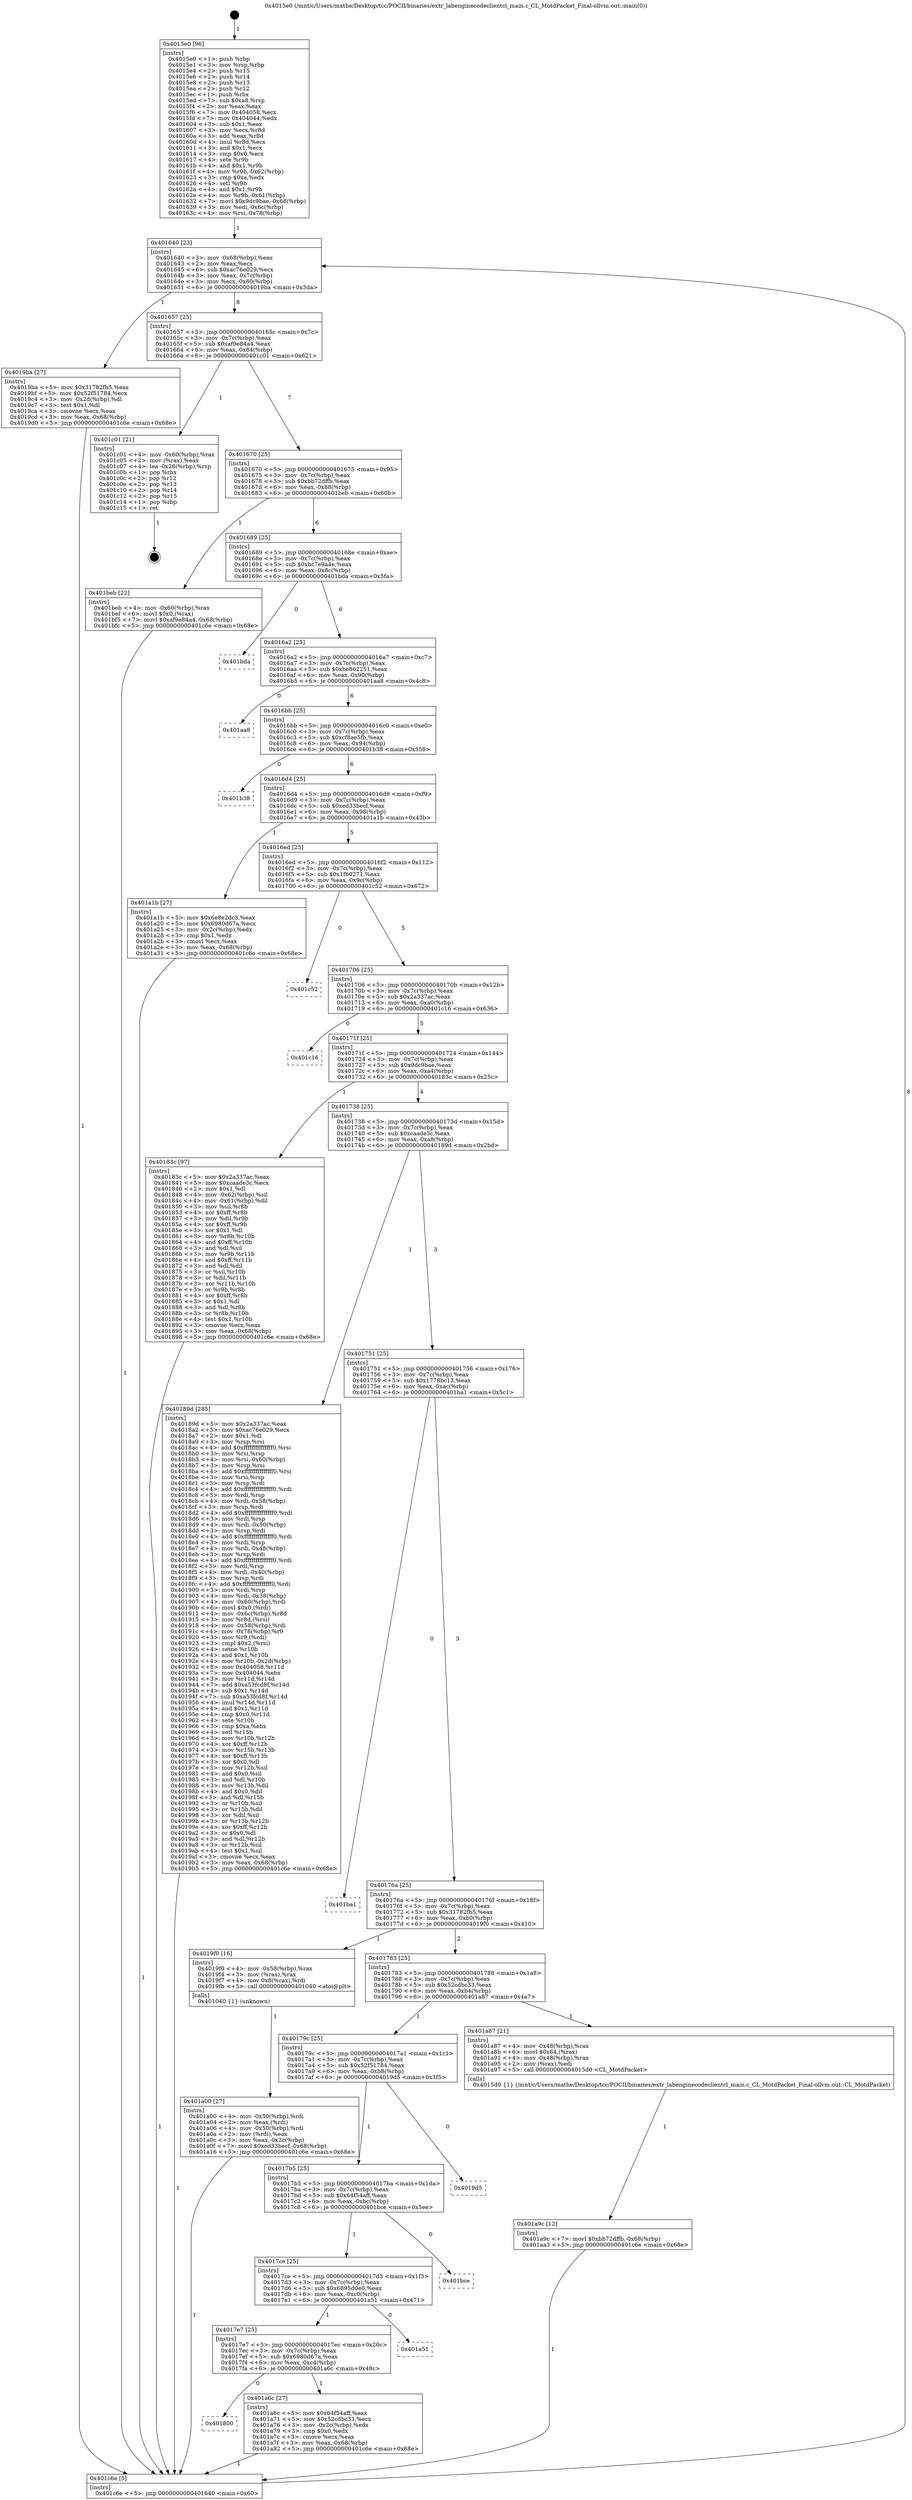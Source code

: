 digraph "0x4015e0" {
  label = "0x4015e0 (/mnt/c/Users/mathe/Desktop/tcc/POCII/binaries/extr_labenginecodeclientcl_main.c_CL_MotdPacket_Final-ollvm.out::main(0))"
  labelloc = "t"
  node[shape=record]

  Entry [label="",width=0.3,height=0.3,shape=circle,fillcolor=black,style=filled]
  "0x401640" [label="{
     0x401640 [23]\l
     | [instrs]\l
     &nbsp;&nbsp;0x401640 \<+3\>: mov -0x68(%rbp),%eax\l
     &nbsp;&nbsp;0x401643 \<+2\>: mov %eax,%ecx\l
     &nbsp;&nbsp;0x401645 \<+6\>: sub $0xac76e029,%ecx\l
     &nbsp;&nbsp;0x40164b \<+3\>: mov %eax,-0x7c(%rbp)\l
     &nbsp;&nbsp;0x40164e \<+3\>: mov %ecx,-0x80(%rbp)\l
     &nbsp;&nbsp;0x401651 \<+6\>: je 00000000004019ba \<main+0x3da\>\l
  }"]
  "0x4019ba" [label="{
     0x4019ba [27]\l
     | [instrs]\l
     &nbsp;&nbsp;0x4019ba \<+5\>: mov $0x31782fb5,%eax\l
     &nbsp;&nbsp;0x4019bf \<+5\>: mov $0x52f51784,%ecx\l
     &nbsp;&nbsp;0x4019c4 \<+3\>: mov -0x2d(%rbp),%dl\l
     &nbsp;&nbsp;0x4019c7 \<+3\>: test $0x1,%dl\l
     &nbsp;&nbsp;0x4019ca \<+3\>: cmovne %ecx,%eax\l
     &nbsp;&nbsp;0x4019cd \<+3\>: mov %eax,-0x68(%rbp)\l
     &nbsp;&nbsp;0x4019d0 \<+5\>: jmp 0000000000401c6e \<main+0x68e\>\l
  }"]
  "0x401657" [label="{
     0x401657 [25]\l
     | [instrs]\l
     &nbsp;&nbsp;0x401657 \<+5\>: jmp 000000000040165c \<main+0x7c\>\l
     &nbsp;&nbsp;0x40165c \<+3\>: mov -0x7c(%rbp),%eax\l
     &nbsp;&nbsp;0x40165f \<+5\>: sub $0xaf9e84a4,%eax\l
     &nbsp;&nbsp;0x401664 \<+6\>: mov %eax,-0x84(%rbp)\l
     &nbsp;&nbsp;0x40166a \<+6\>: je 0000000000401c01 \<main+0x621\>\l
  }"]
  Exit [label="",width=0.3,height=0.3,shape=circle,fillcolor=black,style=filled,peripheries=2]
  "0x401c01" [label="{
     0x401c01 [21]\l
     | [instrs]\l
     &nbsp;&nbsp;0x401c01 \<+4\>: mov -0x60(%rbp),%rax\l
     &nbsp;&nbsp;0x401c05 \<+2\>: mov (%rax),%eax\l
     &nbsp;&nbsp;0x401c07 \<+4\>: lea -0x28(%rbp),%rsp\l
     &nbsp;&nbsp;0x401c0b \<+1\>: pop %rbx\l
     &nbsp;&nbsp;0x401c0c \<+2\>: pop %r12\l
     &nbsp;&nbsp;0x401c0e \<+2\>: pop %r13\l
     &nbsp;&nbsp;0x401c10 \<+2\>: pop %r14\l
     &nbsp;&nbsp;0x401c12 \<+2\>: pop %r15\l
     &nbsp;&nbsp;0x401c14 \<+1\>: pop %rbp\l
     &nbsp;&nbsp;0x401c15 \<+1\>: ret\l
  }"]
  "0x401670" [label="{
     0x401670 [25]\l
     | [instrs]\l
     &nbsp;&nbsp;0x401670 \<+5\>: jmp 0000000000401675 \<main+0x95\>\l
     &nbsp;&nbsp;0x401675 \<+3\>: mov -0x7c(%rbp),%eax\l
     &nbsp;&nbsp;0x401678 \<+5\>: sub $0xbb72dffb,%eax\l
     &nbsp;&nbsp;0x40167d \<+6\>: mov %eax,-0x88(%rbp)\l
     &nbsp;&nbsp;0x401683 \<+6\>: je 0000000000401beb \<main+0x60b\>\l
  }"]
  "0x401a9c" [label="{
     0x401a9c [12]\l
     | [instrs]\l
     &nbsp;&nbsp;0x401a9c \<+7\>: movl $0xbb72dffb,-0x68(%rbp)\l
     &nbsp;&nbsp;0x401aa3 \<+5\>: jmp 0000000000401c6e \<main+0x68e\>\l
  }"]
  "0x401beb" [label="{
     0x401beb [22]\l
     | [instrs]\l
     &nbsp;&nbsp;0x401beb \<+4\>: mov -0x60(%rbp),%rax\l
     &nbsp;&nbsp;0x401bef \<+6\>: movl $0x0,(%rax)\l
     &nbsp;&nbsp;0x401bf5 \<+7\>: movl $0xaf9e84a4,-0x68(%rbp)\l
     &nbsp;&nbsp;0x401bfc \<+5\>: jmp 0000000000401c6e \<main+0x68e\>\l
  }"]
  "0x401689" [label="{
     0x401689 [25]\l
     | [instrs]\l
     &nbsp;&nbsp;0x401689 \<+5\>: jmp 000000000040168e \<main+0xae\>\l
     &nbsp;&nbsp;0x40168e \<+3\>: mov -0x7c(%rbp),%eax\l
     &nbsp;&nbsp;0x401691 \<+5\>: sub $0xbc7e9a4e,%eax\l
     &nbsp;&nbsp;0x401696 \<+6\>: mov %eax,-0x8c(%rbp)\l
     &nbsp;&nbsp;0x40169c \<+6\>: je 0000000000401bda \<main+0x5fa\>\l
  }"]
  "0x401800" [label="{
     0x401800\l
  }", style=dashed]
  "0x401bda" [label="{
     0x401bda\l
  }", style=dashed]
  "0x4016a2" [label="{
     0x4016a2 [25]\l
     | [instrs]\l
     &nbsp;&nbsp;0x4016a2 \<+5\>: jmp 00000000004016a7 \<main+0xc7\>\l
     &nbsp;&nbsp;0x4016a7 \<+3\>: mov -0x7c(%rbp),%eax\l
     &nbsp;&nbsp;0x4016aa \<+5\>: sub $0xbe862251,%eax\l
     &nbsp;&nbsp;0x4016af \<+6\>: mov %eax,-0x90(%rbp)\l
     &nbsp;&nbsp;0x4016b5 \<+6\>: je 0000000000401aa8 \<main+0x4c8\>\l
  }"]
  "0x401a6c" [label="{
     0x401a6c [27]\l
     | [instrs]\l
     &nbsp;&nbsp;0x401a6c \<+5\>: mov $0x64f54aff,%eax\l
     &nbsp;&nbsp;0x401a71 \<+5\>: mov $0x52cdbc33,%ecx\l
     &nbsp;&nbsp;0x401a76 \<+3\>: mov -0x2c(%rbp),%edx\l
     &nbsp;&nbsp;0x401a79 \<+3\>: cmp $0x0,%edx\l
     &nbsp;&nbsp;0x401a7c \<+3\>: cmove %ecx,%eax\l
     &nbsp;&nbsp;0x401a7f \<+3\>: mov %eax,-0x68(%rbp)\l
     &nbsp;&nbsp;0x401a82 \<+5\>: jmp 0000000000401c6e \<main+0x68e\>\l
  }"]
  "0x401aa8" [label="{
     0x401aa8\l
  }", style=dashed]
  "0x4016bb" [label="{
     0x4016bb [25]\l
     | [instrs]\l
     &nbsp;&nbsp;0x4016bb \<+5\>: jmp 00000000004016c0 \<main+0xe0\>\l
     &nbsp;&nbsp;0x4016c0 \<+3\>: mov -0x7c(%rbp),%eax\l
     &nbsp;&nbsp;0x4016c3 \<+5\>: sub $0xcf8ae5fb,%eax\l
     &nbsp;&nbsp;0x4016c8 \<+6\>: mov %eax,-0x94(%rbp)\l
     &nbsp;&nbsp;0x4016ce \<+6\>: je 0000000000401b38 \<main+0x558\>\l
  }"]
  "0x4017e7" [label="{
     0x4017e7 [25]\l
     | [instrs]\l
     &nbsp;&nbsp;0x4017e7 \<+5\>: jmp 00000000004017ec \<main+0x20c\>\l
     &nbsp;&nbsp;0x4017ec \<+3\>: mov -0x7c(%rbp),%eax\l
     &nbsp;&nbsp;0x4017ef \<+5\>: sub $0x6980d67a,%eax\l
     &nbsp;&nbsp;0x4017f4 \<+6\>: mov %eax,-0xc4(%rbp)\l
     &nbsp;&nbsp;0x4017fa \<+6\>: je 0000000000401a6c \<main+0x48c\>\l
  }"]
  "0x401b38" [label="{
     0x401b38\l
  }", style=dashed]
  "0x4016d4" [label="{
     0x4016d4 [25]\l
     | [instrs]\l
     &nbsp;&nbsp;0x4016d4 \<+5\>: jmp 00000000004016d9 \<main+0xf9\>\l
     &nbsp;&nbsp;0x4016d9 \<+3\>: mov -0x7c(%rbp),%eax\l
     &nbsp;&nbsp;0x4016dc \<+5\>: sub $0xed33becf,%eax\l
     &nbsp;&nbsp;0x4016e1 \<+6\>: mov %eax,-0x98(%rbp)\l
     &nbsp;&nbsp;0x4016e7 \<+6\>: je 0000000000401a1b \<main+0x43b\>\l
  }"]
  "0x401a51" [label="{
     0x401a51\l
  }", style=dashed]
  "0x401a1b" [label="{
     0x401a1b [27]\l
     | [instrs]\l
     &nbsp;&nbsp;0x401a1b \<+5\>: mov $0x6e8e2dc3,%eax\l
     &nbsp;&nbsp;0x401a20 \<+5\>: mov $0x6980d67a,%ecx\l
     &nbsp;&nbsp;0x401a25 \<+3\>: mov -0x2c(%rbp),%edx\l
     &nbsp;&nbsp;0x401a28 \<+3\>: cmp $0x1,%edx\l
     &nbsp;&nbsp;0x401a2b \<+3\>: cmovl %ecx,%eax\l
     &nbsp;&nbsp;0x401a2e \<+3\>: mov %eax,-0x68(%rbp)\l
     &nbsp;&nbsp;0x401a31 \<+5\>: jmp 0000000000401c6e \<main+0x68e\>\l
  }"]
  "0x4016ed" [label="{
     0x4016ed [25]\l
     | [instrs]\l
     &nbsp;&nbsp;0x4016ed \<+5\>: jmp 00000000004016f2 \<main+0x112\>\l
     &nbsp;&nbsp;0x4016f2 \<+3\>: mov -0x7c(%rbp),%eax\l
     &nbsp;&nbsp;0x4016f5 \<+5\>: sub $0x1f60271,%eax\l
     &nbsp;&nbsp;0x4016fa \<+6\>: mov %eax,-0x9c(%rbp)\l
     &nbsp;&nbsp;0x401700 \<+6\>: je 0000000000401c52 \<main+0x672\>\l
  }"]
  "0x4017ce" [label="{
     0x4017ce [25]\l
     | [instrs]\l
     &nbsp;&nbsp;0x4017ce \<+5\>: jmp 00000000004017d3 \<main+0x1f3\>\l
     &nbsp;&nbsp;0x4017d3 \<+3\>: mov -0x7c(%rbp),%eax\l
     &nbsp;&nbsp;0x4017d6 \<+5\>: sub $0x6895d0e0,%eax\l
     &nbsp;&nbsp;0x4017db \<+6\>: mov %eax,-0xc0(%rbp)\l
     &nbsp;&nbsp;0x4017e1 \<+6\>: je 0000000000401a51 \<main+0x471\>\l
  }"]
  "0x401c52" [label="{
     0x401c52\l
  }", style=dashed]
  "0x401706" [label="{
     0x401706 [25]\l
     | [instrs]\l
     &nbsp;&nbsp;0x401706 \<+5\>: jmp 000000000040170b \<main+0x12b\>\l
     &nbsp;&nbsp;0x40170b \<+3\>: mov -0x7c(%rbp),%eax\l
     &nbsp;&nbsp;0x40170e \<+5\>: sub $0x2a337ac,%eax\l
     &nbsp;&nbsp;0x401713 \<+6\>: mov %eax,-0xa0(%rbp)\l
     &nbsp;&nbsp;0x401719 \<+6\>: je 0000000000401c16 \<main+0x636\>\l
  }"]
  "0x401bce" [label="{
     0x401bce\l
  }", style=dashed]
  "0x401c16" [label="{
     0x401c16\l
  }", style=dashed]
  "0x40171f" [label="{
     0x40171f [25]\l
     | [instrs]\l
     &nbsp;&nbsp;0x40171f \<+5\>: jmp 0000000000401724 \<main+0x144\>\l
     &nbsp;&nbsp;0x401724 \<+3\>: mov -0x7c(%rbp),%eax\l
     &nbsp;&nbsp;0x401727 \<+5\>: sub $0x9dc9bae,%eax\l
     &nbsp;&nbsp;0x40172c \<+6\>: mov %eax,-0xa4(%rbp)\l
     &nbsp;&nbsp;0x401732 \<+6\>: je 000000000040183c \<main+0x25c\>\l
  }"]
  "0x4017b5" [label="{
     0x4017b5 [25]\l
     | [instrs]\l
     &nbsp;&nbsp;0x4017b5 \<+5\>: jmp 00000000004017ba \<main+0x1da\>\l
     &nbsp;&nbsp;0x4017ba \<+3\>: mov -0x7c(%rbp),%eax\l
     &nbsp;&nbsp;0x4017bd \<+5\>: sub $0x64f54aff,%eax\l
     &nbsp;&nbsp;0x4017c2 \<+6\>: mov %eax,-0xbc(%rbp)\l
     &nbsp;&nbsp;0x4017c8 \<+6\>: je 0000000000401bce \<main+0x5ee\>\l
  }"]
  "0x40183c" [label="{
     0x40183c [97]\l
     | [instrs]\l
     &nbsp;&nbsp;0x40183c \<+5\>: mov $0x2a337ac,%eax\l
     &nbsp;&nbsp;0x401841 \<+5\>: mov $0xcaade3c,%ecx\l
     &nbsp;&nbsp;0x401846 \<+2\>: mov $0x1,%dl\l
     &nbsp;&nbsp;0x401848 \<+4\>: mov -0x62(%rbp),%sil\l
     &nbsp;&nbsp;0x40184c \<+4\>: mov -0x61(%rbp),%dil\l
     &nbsp;&nbsp;0x401850 \<+3\>: mov %sil,%r8b\l
     &nbsp;&nbsp;0x401853 \<+4\>: xor $0xff,%r8b\l
     &nbsp;&nbsp;0x401857 \<+3\>: mov %dil,%r9b\l
     &nbsp;&nbsp;0x40185a \<+4\>: xor $0xff,%r9b\l
     &nbsp;&nbsp;0x40185e \<+3\>: xor $0x1,%dl\l
     &nbsp;&nbsp;0x401861 \<+3\>: mov %r8b,%r10b\l
     &nbsp;&nbsp;0x401864 \<+4\>: and $0xff,%r10b\l
     &nbsp;&nbsp;0x401868 \<+3\>: and %dl,%sil\l
     &nbsp;&nbsp;0x40186b \<+3\>: mov %r9b,%r11b\l
     &nbsp;&nbsp;0x40186e \<+4\>: and $0xff,%r11b\l
     &nbsp;&nbsp;0x401872 \<+3\>: and %dl,%dil\l
     &nbsp;&nbsp;0x401875 \<+3\>: or %sil,%r10b\l
     &nbsp;&nbsp;0x401878 \<+3\>: or %dil,%r11b\l
     &nbsp;&nbsp;0x40187b \<+3\>: xor %r11b,%r10b\l
     &nbsp;&nbsp;0x40187e \<+3\>: or %r9b,%r8b\l
     &nbsp;&nbsp;0x401881 \<+4\>: xor $0xff,%r8b\l
     &nbsp;&nbsp;0x401885 \<+3\>: or $0x1,%dl\l
     &nbsp;&nbsp;0x401888 \<+3\>: and %dl,%r8b\l
     &nbsp;&nbsp;0x40188b \<+3\>: or %r8b,%r10b\l
     &nbsp;&nbsp;0x40188e \<+4\>: test $0x1,%r10b\l
     &nbsp;&nbsp;0x401892 \<+3\>: cmovne %ecx,%eax\l
     &nbsp;&nbsp;0x401895 \<+3\>: mov %eax,-0x68(%rbp)\l
     &nbsp;&nbsp;0x401898 \<+5\>: jmp 0000000000401c6e \<main+0x68e\>\l
  }"]
  "0x401738" [label="{
     0x401738 [25]\l
     | [instrs]\l
     &nbsp;&nbsp;0x401738 \<+5\>: jmp 000000000040173d \<main+0x15d\>\l
     &nbsp;&nbsp;0x40173d \<+3\>: mov -0x7c(%rbp),%eax\l
     &nbsp;&nbsp;0x401740 \<+5\>: sub $0xcaade3c,%eax\l
     &nbsp;&nbsp;0x401745 \<+6\>: mov %eax,-0xa8(%rbp)\l
     &nbsp;&nbsp;0x40174b \<+6\>: je 000000000040189d \<main+0x2bd\>\l
  }"]
  "0x401c6e" [label="{
     0x401c6e [5]\l
     | [instrs]\l
     &nbsp;&nbsp;0x401c6e \<+5\>: jmp 0000000000401640 \<main+0x60\>\l
  }"]
  "0x4015e0" [label="{
     0x4015e0 [96]\l
     | [instrs]\l
     &nbsp;&nbsp;0x4015e0 \<+1\>: push %rbp\l
     &nbsp;&nbsp;0x4015e1 \<+3\>: mov %rsp,%rbp\l
     &nbsp;&nbsp;0x4015e4 \<+2\>: push %r15\l
     &nbsp;&nbsp;0x4015e6 \<+2\>: push %r14\l
     &nbsp;&nbsp;0x4015e8 \<+2\>: push %r13\l
     &nbsp;&nbsp;0x4015ea \<+2\>: push %r12\l
     &nbsp;&nbsp;0x4015ec \<+1\>: push %rbx\l
     &nbsp;&nbsp;0x4015ed \<+7\>: sub $0xa8,%rsp\l
     &nbsp;&nbsp;0x4015f4 \<+2\>: xor %eax,%eax\l
     &nbsp;&nbsp;0x4015f6 \<+7\>: mov 0x404058,%ecx\l
     &nbsp;&nbsp;0x4015fd \<+7\>: mov 0x404044,%edx\l
     &nbsp;&nbsp;0x401604 \<+3\>: sub $0x1,%eax\l
     &nbsp;&nbsp;0x401607 \<+3\>: mov %ecx,%r8d\l
     &nbsp;&nbsp;0x40160a \<+3\>: add %eax,%r8d\l
     &nbsp;&nbsp;0x40160d \<+4\>: imul %r8d,%ecx\l
     &nbsp;&nbsp;0x401611 \<+3\>: and $0x1,%ecx\l
     &nbsp;&nbsp;0x401614 \<+3\>: cmp $0x0,%ecx\l
     &nbsp;&nbsp;0x401617 \<+4\>: sete %r9b\l
     &nbsp;&nbsp;0x40161b \<+4\>: and $0x1,%r9b\l
     &nbsp;&nbsp;0x40161f \<+4\>: mov %r9b,-0x62(%rbp)\l
     &nbsp;&nbsp;0x401623 \<+3\>: cmp $0xa,%edx\l
     &nbsp;&nbsp;0x401626 \<+4\>: setl %r9b\l
     &nbsp;&nbsp;0x40162a \<+4\>: and $0x1,%r9b\l
     &nbsp;&nbsp;0x40162e \<+4\>: mov %r9b,-0x61(%rbp)\l
     &nbsp;&nbsp;0x401632 \<+7\>: movl $0x9dc9bae,-0x68(%rbp)\l
     &nbsp;&nbsp;0x401639 \<+3\>: mov %edi,-0x6c(%rbp)\l
     &nbsp;&nbsp;0x40163c \<+4\>: mov %rsi,-0x78(%rbp)\l
  }"]
  "0x4019d5" [label="{
     0x4019d5\l
  }", style=dashed]
  "0x40189d" [label="{
     0x40189d [285]\l
     | [instrs]\l
     &nbsp;&nbsp;0x40189d \<+5\>: mov $0x2a337ac,%eax\l
     &nbsp;&nbsp;0x4018a2 \<+5\>: mov $0xac76e029,%ecx\l
     &nbsp;&nbsp;0x4018a7 \<+2\>: mov $0x1,%dl\l
     &nbsp;&nbsp;0x4018a9 \<+3\>: mov %rsp,%rsi\l
     &nbsp;&nbsp;0x4018ac \<+4\>: add $0xfffffffffffffff0,%rsi\l
     &nbsp;&nbsp;0x4018b0 \<+3\>: mov %rsi,%rsp\l
     &nbsp;&nbsp;0x4018b3 \<+4\>: mov %rsi,-0x60(%rbp)\l
     &nbsp;&nbsp;0x4018b7 \<+3\>: mov %rsp,%rsi\l
     &nbsp;&nbsp;0x4018ba \<+4\>: add $0xfffffffffffffff0,%rsi\l
     &nbsp;&nbsp;0x4018be \<+3\>: mov %rsi,%rsp\l
     &nbsp;&nbsp;0x4018c1 \<+3\>: mov %rsp,%rdi\l
     &nbsp;&nbsp;0x4018c4 \<+4\>: add $0xfffffffffffffff0,%rdi\l
     &nbsp;&nbsp;0x4018c8 \<+3\>: mov %rdi,%rsp\l
     &nbsp;&nbsp;0x4018cb \<+4\>: mov %rdi,-0x58(%rbp)\l
     &nbsp;&nbsp;0x4018cf \<+3\>: mov %rsp,%rdi\l
     &nbsp;&nbsp;0x4018d2 \<+4\>: add $0xfffffffffffffff0,%rdi\l
     &nbsp;&nbsp;0x4018d6 \<+3\>: mov %rdi,%rsp\l
     &nbsp;&nbsp;0x4018d9 \<+4\>: mov %rdi,-0x50(%rbp)\l
     &nbsp;&nbsp;0x4018dd \<+3\>: mov %rsp,%rdi\l
     &nbsp;&nbsp;0x4018e0 \<+4\>: add $0xfffffffffffffff0,%rdi\l
     &nbsp;&nbsp;0x4018e4 \<+3\>: mov %rdi,%rsp\l
     &nbsp;&nbsp;0x4018e7 \<+4\>: mov %rdi,-0x48(%rbp)\l
     &nbsp;&nbsp;0x4018eb \<+3\>: mov %rsp,%rdi\l
     &nbsp;&nbsp;0x4018ee \<+4\>: add $0xfffffffffffffff0,%rdi\l
     &nbsp;&nbsp;0x4018f2 \<+3\>: mov %rdi,%rsp\l
     &nbsp;&nbsp;0x4018f5 \<+4\>: mov %rdi,-0x40(%rbp)\l
     &nbsp;&nbsp;0x4018f9 \<+3\>: mov %rsp,%rdi\l
     &nbsp;&nbsp;0x4018fc \<+4\>: add $0xfffffffffffffff0,%rdi\l
     &nbsp;&nbsp;0x401900 \<+3\>: mov %rdi,%rsp\l
     &nbsp;&nbsp;0x401903 \<+4\>: mov %rdi,-0x38(%rbp)\l
     &nbsp;&nbsp;0x401907 \<+4\>: mov -0x60(%rbp),%rdi\l
     &nbsp;&nbsp;0x40190b \<+6\>: movl $0x0,(%rdi)\l
     &nbsp;&nbsp;0x401911 \<+4\>: mov -0x6c(%rbp),%r8d\l
     &nbsp;&nbsp;0x401915 \<+3\>: mov %r8d,(%rsi)\l
     &nbsp;&nbsp;0x401918 \<+4\>: mov -0x58(%rbp),%rdi\l
     &nbsp;&nbsp;0x40191c \<+4\>: mov -0x78(%rbp),%r9\l
     &nbsp;&nbsp;0x401920 \<+3\>: mov %r9,(%rdi)\l
     &nbsp;&nbsp;0x401923 \<+3\>: cmpl $0x2,(%rsi)\l
     &nbsp;&nbsp;0x401926 \<+4\>: setne %r10b\l
     &nbsp;&nbsp;0x40192a \<+4\>: and $0x1,%r10b\l
     &nbsp;&nbsp;0x40192e \<+4\>: mov %r10b,-0x2d(%rbp)\l
     &nbsp;&nbsp;0x401932 \<+8\>: mov 0x404058,%r11d\l
     &nbsp;&nbsp;0x40193a \<+7\>: mov 0x404044,%ebx\l
     &nbsp;&nbsp;0x401941 \<+3\>: mov %r11d,%r14d\l
     &nbsp;&nbsp;0x401944 \<+7\>: add $0xa53fcd8f,%r14d\l
     &nbsp;&nbsp;0x40194b \<+4\>: sub $0x1,%r14d\l
     &nbsp;&nbsp;0x40194f \<+7\>: sub $0xa53fcd8f,%r14d\l
     &nbsp;&nbsp;0x401956 \<+4\>: imul %r14d,%r11d\l
     &nbsp;&nbsp;0x40195a \<+4\>: and $0x1,%r11d\l
     &nbsp;&nbsp;0x40195e \<+4\>: cmp $0x0,%r11d\l
     &nbsp;&nbsp;0x401962 \<+4\>: sete %r10b\l
     &nbsp;&nbsp;0x401966 \<+3\>: cmp $0xa,%ebx\l
     &nbsp;&nbsp;0x401969 \<+4\>: setl %r15b\l
     &nbsp;&nbsp;0x40196d \<+3\>: mov %r10b,%r12b\l
     &nbsp;&nbsp;0x401970 \<+4\>: xor $0xff,%r12b\l
     &nbsp;&nbsp;0x401974 \<+3\>: mov %r15b,%r13b\l
     &nbsp;&nbsp;0x401977 \<+4\>: xor $0xff,%r13b\l
     &nbsp;&nbsp;0x40197b \<+3\>: xor $0x0,%dl\l
     &nbsp;&nbsp;0x40197e \<+3\>: mov %r12b,%sil\l
     &nbsp;&nbsp;0x401981 \<+4\>: and $0x0,%sil\l
     &nbsp;&nbsp;0x401985 \<+3\>: and %dl,%r10b\l
     &nbsp;&nbsp;0x401988 \<+3\>: mov %r13b,%dil\l
     &nbsp;&nbsp;0x40198b \<+4\>: and $0x0,%dil\l
     &nbsp;&nbsp;0x40198f \<+3\>: and %dl,%r15b\l
     &nbsp;&nbsp;0x401992 \<+3\>: or %r10b,%sil\l
     &nbsp;&nbsp;0x401995 \<+3\>: or %r15b,%dil\l
     &nbsp;&nbsp;0x401998 \<+3\>: xor %dil,%sil\l
     &nbsp;&nbsp;0x40199b \<+3\>: or %r13b,%r12b\l
     &nbsp;&nbsp;0x40199e \<+4\>: xor $0xff,%r12b\l
     &nbsp;&nbsp;0x4019a2 \<+3\>: or $0x0,%dl\l
     &nbsp;&nbsp;0x4019a5 \<+3\>: and %dl,%r12b\l
     &nbsp;&nbsp;0x4019a8 \<+3\>: or %r12b,%sil\l
     &nbsp;&nbsp;0x4019ab \<+4\>: test $0x1,%sil\l
     &nbsp;&nbsp;0x4019af \<+3\>: cmovne %ecx,%eax\l
     &nbsp;&nbsp;0x4019b2 \<+3\>: mov %eax,-0x68(%rbp)\l
     &nbsp;&nbsp;0x4019b5 \<+5\>: jmp 0000000000401c6e \<main+0x68e\>\l
  }"]
  "0x401751" [label="{
     0x401751 [25]\l
     | [instrs]\l
     &nbsp;&nbsp;0x401751 \<+5\>: jmp 0000000000401756 \<main+0x176\>\l
     &nbsp;&nbsp;0x401756 \<+3\>: mov -0x7c(%rbp),%eax\l
     &nbsp;&nbsp;0x401759 \<+5\>: sub $0x1778bc13,%eax\l
     &nbsp;&nbsp;0x40175e \<+6\>: mov %eax,-0xac(%rbp)\l
     &nbsp;&nbsp;0x401764 \<+6\>: je 0000000000401ba1 \<main+0x5c1\>\l
  }"]
  "0x40179c" [label="{
     0x40179c [25]\l
     | [instrs]\l
     &nbsp;&nbsp;0x40179c \<+5\>: jmp 00000000004017a1 \<main+0x1c1\>\l
     &nbsp;&nbsp;0x4017a1 \<+3\>: mov -0x7c(%rbp),%eax\l
     &nbsp;&nbsp;0x4017a4 \<+5\>: sub $0x52f51784,%eax\l
     &nbsp;&nbsp;0x4017a9 \<+6\>: mov %eax,-0xb8(%rbp)\l
     &nbsp;&nbsp;0x4017af \<+6\>: je 00000000004019d5 \<main+0x3f5\>\l
  }"]
  "0x401a87" [label="{
     0x401a87 [21]\l
     | [instrs]\l
     &nbsp;&nbsp;0x401a87 \<+4\>: mov -0x48(%rbp),%rax\l
     &nbsp;&nbsp;0x401a8b \<+6\>: movl $0x64,(%rax)\l
     &nbsp;&nbsp;0x401a91 \<+4\>: mov -0x48(%rbp),%rax\l
     &nbsp;&nbsp;0x401a95 \<+2\>: mov (%rax),%edi\l
     &nbsp;&nbsp;0x401a97 \<+5\>: call 00000000004015d0 \<CL_MotdPacket\>\l
     | [calls]\l
     &nbsp;&nbsp;0x4015d0 \{1\} (/mnt/c/Users/mathe/Desktop/tcc/POCII/binaries/extr_labenginecodeclientcl_main.c_CL_MotdPacket_Final-ollvm.out::CL_MotdPacket)\l
  }"]
  "0x401ba1" [label="{
     0x401ba1\l
  }", style=dashed]
  "0x40176a" [label="{
     0x40176a [25]\l
     | [instrs]\l
     &nbsp;&nbsp;0x40176a \<+5\>: jmp 000000000040176f \<main+0x18f\>\l
     &nbsp;&nbsp;0x40176f \<+3\>: mov -0x7c(%rbp),%eax\l
     &nbsp;&nbsp;0x401772 \<+5\>: sub $0x31782fb5,%eax\l
     &nbsp;&nbsp;0x401777 \<+6\>: mov %eax,-0xb0(%rbp)\l
     &nbsp;&nbsp;0x40177d \<+6\>: je 00000000004019f0 \<main+0x410\>\l
  }"]
  "0x401a00" [label="{
     0x401a00 [27]\l
     | [instrs]\l
     &nbsp;&nbsp;0x401a00 \<+4\>: mov -0x50(%rbp),%rdi\l
     &nbsp;&nbsp;0x401a04 \<+2\>: mov %eax,(%rdi)\l
     &nbsp;&nbsp;0x401a06 \<+4\>: mov -0x50(%rbp),%rdi\l
     &nbsp;&nbsp;0x401a0a \<+2\>: mov (%rdi),%eax\l
     &nbsp;&nbsp;0x401a0c \<+3\>: mov %eax,-0x2c(%rbp)\l
     &nbsp;&nbsp;0x401a0f \<+7\>: movl $0xed33becf,-0x68(%rbp)\l
     &nbsp;&nbsp;0x401a16 \<+5\>: jmp 0000000000401c6e \<main+0x68e\>\l
  }"]
  "0x4019f0" [label="{
     0x4019f0 [16]\l
     | [instrs]\l
     &nbsp;&nbsp;0x4019f0 \<+4\>: mov -0x58(%rbp),%rax\l
     &nbsp;&nbsp;0x4019f4 \<+3\>: mov (%rax),%rax\l
     &nbsp;&nbsp;0x4019f7 \<+4\>: mov 0x8(%rax),%rdi\l
     &nbsp;&nbsp;0x4019fb \<+5\>: call 0000000000401040 \<atoi@plt\>\l
     | [calls]\l
     &nbsp;&nbsp;0x401040 \{1\} (unknown)\l
  }"]
  "0x401783" [label="{
     0x401783 [25]\l
     | [instrs]\l
     &nbsp;&nbsp;0x401783 \<+5\>: jmp 0000000000401788 \<main+0x1a8\>\l
     &nbsp;&nbsp;0x401788 \<+3\>: mov -0x7c(%rbp),%eax\l
     &nbsp;&nbsp;0x40178b \<+5\>: sub $0x52cdbc33,%eax\l
     &nbsp;&nbsp;0x401790 \<+6\>: mov %eax,-0xb4(%rbp)\l
     &nbsp;&nbsp;0x401796 \<+6\>: je 0000000000401a87 \<main+0x4a7\>\l
  }"]
  Entry -> "0x4015e0" [label=" 1"]
  "0x401640" -> "0x4019ba" [label=" 1"]
  "0x401640" -> "0x401657" [label=" 8"]
  "0x401c01" -> Exit [label=" 1"]
  "0x401657" -> "0x401c01" [label=" 1"]
  "0x401657" -> "0x401670" [label=" 7"]
  "0x401beb" -> "0x401c6e" [label=" 1"]
  "0x401670" -> "0x401beb" [label=" 1"]
  "0x401670" -> "0x401689" [label=" 6"]
  "0x401a9c" -> "0x401c6e" [label=" 1"]
  "0x401689" -> "0x401bda" [label=" 0"]
  "0x401689" -> "0x4016a2" [label=" 6"]
  "0x401a87" -> "0x401a9c" [label=" 1"]
  "0x4016a2" -> "0x401aa8" [label=" 0"]
  "0x4016a2" -> "0x4016bb" [label=" 6"]
  "0x401a6c" -> "0x401c6e" [label=" 1"]
  "0x4016bb" -> "0x401b38" [label=" 0"]
  "0x4016bb" -> "0x4016d4" [label=" 6"]
  "0x4017e7" -> "0x401a6c" [label=" 1"]
  "0x4016d4" -> "0x401a1b" [label=" 1"]
  "0x4016d4" -> "0x4016ed" [label=" 5"]
  "0x4017e7" -> "0x401800" [label=" 0"]
  "0x4016ed" -> "0x401c52" [label=" 0"]
  "0x4016ed" -> "0x401706" [label=" 5"]
  "0x4017ce" -> "0x401a51" [label=" 0"]
  "0x401706" -> "0x401c16" [label=" 0"]
  "0x401706" -> "0x40171f" [label=" 5"]
  "0x4017ce" -> "0x4017e7" [label=" 1"]
  "0x40171f" -> "0x40183c" [label=" 1"]
  "0x40171f" -> "0x401738" [label=" 4"]
  "0x40183c" -> "0x401c6e" [label=" 1"]
  "0x4015e0" -> "0x401640" [label=" 1"]
  "0x401c6e" -> "0x401640" [label=" 8"]
  "0x4017b5" -> "0x401bce" [label=" 0"]
  "0x401738" -> "0x40189d" [label=" 1"]
  "0x401738" -> "0x401751" [label=" 3"]
  "0x4017b5" -> "0x4017ce" [label=" 1"]
  "0x40189d" -> "0x401c6e" [label=" 1"]
  "0x4019ba" -> "0x401c6e" [label=" 1"]
  "0x40179c" -> "0x4019d5" [label=" 0"]
  "0x401751" -> "0x401ba1" [label=" 0"]
  "0x401751" -> "0x40176a" [label=" 3"]
  "0x40179c" -> "0x4017b5" [label=" 1"]
  "0x40176a" -> "0x4019f0" [label=" 1"]
  "0x40176a" -> "0x401783" [label=" 2"]
  "0x4019f0" -> "0x401a00" [label=" 1"]
  "0x401a00" -> "0x401c6e" [label=" 1"]
  "0x401a1b" -> "0x401c6e" [label=" 1"]
  "0x401783" -> "0x40179c" [label=" 1"]
  "0x401783" -> "0x401a87" [label=" 1"]
}
